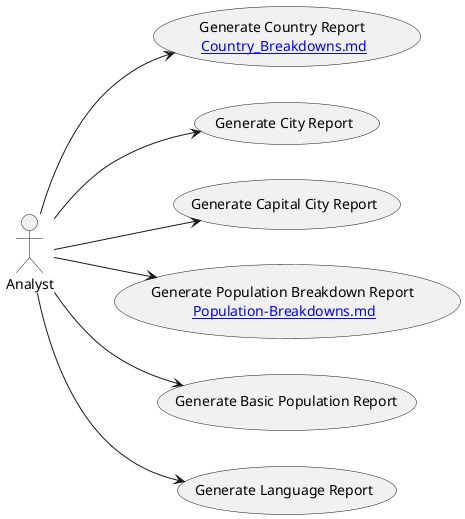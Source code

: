 @startuml
actor AN as "Analyst"
left to right direction

usecase "Generate Country Report \n[[Country_Breakdowns.md]]" as UC1
usecase "Generate City Report" as UC2
usecase "Generate Capital City Report" as UC3
usecase "Generate Population Breakdown Report \n[[Population-Breakdowns.md]]" as UC4
usecase "Generate Basic Population Report" as UC5
usecase "Generate Language Report" as UC6

AN --> UC1
AN --> UC2
AN --> UC3
AN --> UC4
AN --> UC5
AN --> UC6
}
@enduml
